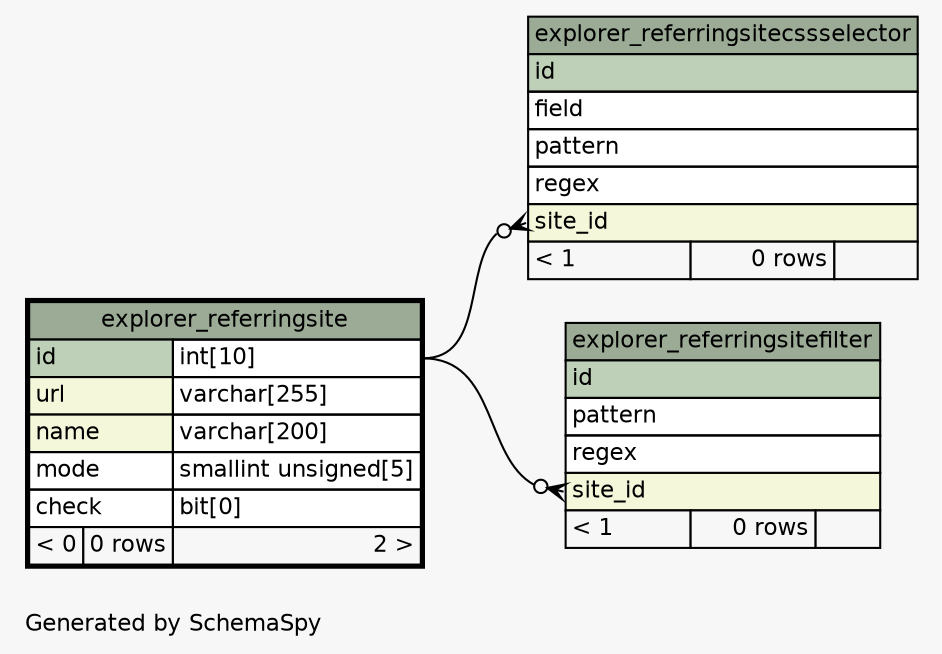 // dot 2.38.0 on Linux 4.4.0-28-generic
// SchemaSpy rev 590
digraph "oneDegreeRelationshipsDiagram" {
  graph [
    rankdir="RL"
    bgcolor="#f7f7f7"
    label="\nGenerated by SchemaSpy"
    labeljust="l"
    nodesep="0.18"
    ranksep="0.46"
    fontname="Helvetica"
    fontsize="11"
  ];
  node [
    fontname="Helvetica"
    fontsize="11"
    shape="plaintext"
  ];
  edge [
    arrowsize="0.8"
  ];
  "explorer_referringsitecssselector":"site_id":w -> "explorer_referringsite":"id.type":e [arrowhead=none dir=back arrowtail=crowodot];
  "explorer_referringsitefilter":"site_id":w -> "explorer_referringsite":"id.type":e [arrowhead=none dir=back arrowtail=crowodot];
  "explorer_referringsite" [
    label=<
    <TABLE BORDER="2" CELLBORDER="1" CELLSPACING="0" BGCOLOR="#ffffff">
      <TR><TD COLSPAN="3" BGCOLOR="#9bab96" ALIGN="CENTER">explorer_referringsite</TD></TR>
      <TR><TD PORT="id" COLSPAN="2" BGCOLOR="#bed1b8" ALIGN="LEFT">id</TD><TD PORT="id.type" ALIGN="LEFT">int[10]</TD></TR>
      <TR><TD PORT="url" COLSPAN="2" BGCOLOR="#f4f7da" ALIGN="LEFT">url</TD><TD PORT="url.type" ALIGN="LEFT">varchar[255]</TD></TR>
      <TR><TD PORT="name" COLSPAN="2" BGCOLOR="#f4f7da" ALIGN="LEFT">name</TD><TD PORT="name.type" ALIGN="LEFT">varchar[200]</TD></TR>
      <TR><TD PORT="mode" COLSPAN="2" ALIGN="LEFT">mode</TD><TD PORT="mode.type" ALIGN="LEFT">smallint unsigned[5]</TD></TR>
      <TR><TD PORT="check" COLSPAN="2" ALIGN="LEFT">check</TD><TD PORT="check.type" ALIGN="LEFT">bit[0]</TD></TR>
      <TR><TD ALIGN="LEFT" BGCOLOR="#f7f7f7">&lt; 0</TD><TD ALIGN="RIGHT" BGCOLOR="#f7f7f7">0 rows</TD><TD ALIGN="RIGHT" BGCOLOR="#f7f7f7">2 &gt;</TD></TR>
    </TABLE>>
    URL="explorer_referringsite.html"
    tooltip="explorer_referringsite"
  ];
  "explorer_referringsitecssselector" [
    label=<
    <TABLE BORDER="0" CELLBORDER="1" CELLSPACING="0" BGCOLOR="#ffffff">
      <TR><TD COLSPAN="3" BGCOLOR="#9bab96" ALIGN="CENTER">explorer_referringsitecssselector</TD></TR>
      <TR><TD PORT="id" COLSPAN="3" BGCOLOR="#bed1b8" ALIGN="LEFT">id</TD></TR>
      <TR><TD PORT="field" COLSPAN="3" ALIGN="LEFT">field</TD></TR>
      <TR><TD PORT="pattern" COLSPAN="3" ALIGN="LEFT">pattern</TD></TR>
      <TR><TD PORT="regex" COLSPAN="3" ALIGN="LEFT">regex</TD></TR>
      <TR><TD PORT="site_id" COLSPAN="3" BGCOLOR="#f4f7da" ALIGN="LEFT">site_id</TD></TR>
      <TR><TD ALIGN="LEFT" BGCOLOR="#f7f7f7">&lt; 1</TD><TD ALIGN="RIGHT" BGCOLOR="#f7f7f7">0 rows</TD><TD ALIGN="RIGHT" BGCOLOR="#f7f7f7">  </TD></TR>
    </TABLE>>
    URL="explorer_referringsitecssselector.html"
    tooltip="explorer_referringsitecssselector"
  ];
  "explorer_referringsitefilter" [
    label=<
    <TABLE BORDER="0" CELLBORDER="1" CELLSPACING="0" BGCOLOR="#ffffff">
      <TR><TD COLSPAN="3" BGCOLOR="#9bab96" ALIGN="CENTER">explorer_referringsitefilter</TD></TR>
      <TR><TD PORT="id" COLSPAN="3" BGCOLOR="#bed1b8" ALIGN="LEFT">id</TD></TR>
      <TR><TD PORT="pattern" COLSPAN="3" ALIGN="LEFT">pattern</TD></TR>
      <TR><TD PORT="regex" COLSPAN="3" ALIGN="LEFT">regex</TD></TR>
      <TR><TD PORT="site_id" COLSPAN="3" BGCOLOR="#f4f7da" ALIGN="LEFT">site_id</TD></TR>
      <TR><TD ALIGN="LEFT" BGCOLOR="#f7f7f7">&lt; 1</TD><TD ALIGN="RIGHT" BGCOLOR="#f7f7f7">0 rows</TD><TD ALIGN="RIGHT" BGCOLOR="#f7f7f7">  </TD></TR>
    </TABLE>>
    URL="explorer_referringsitefilter.html"
    tooltip="explorer_referringsitefilter"
  ];
}
